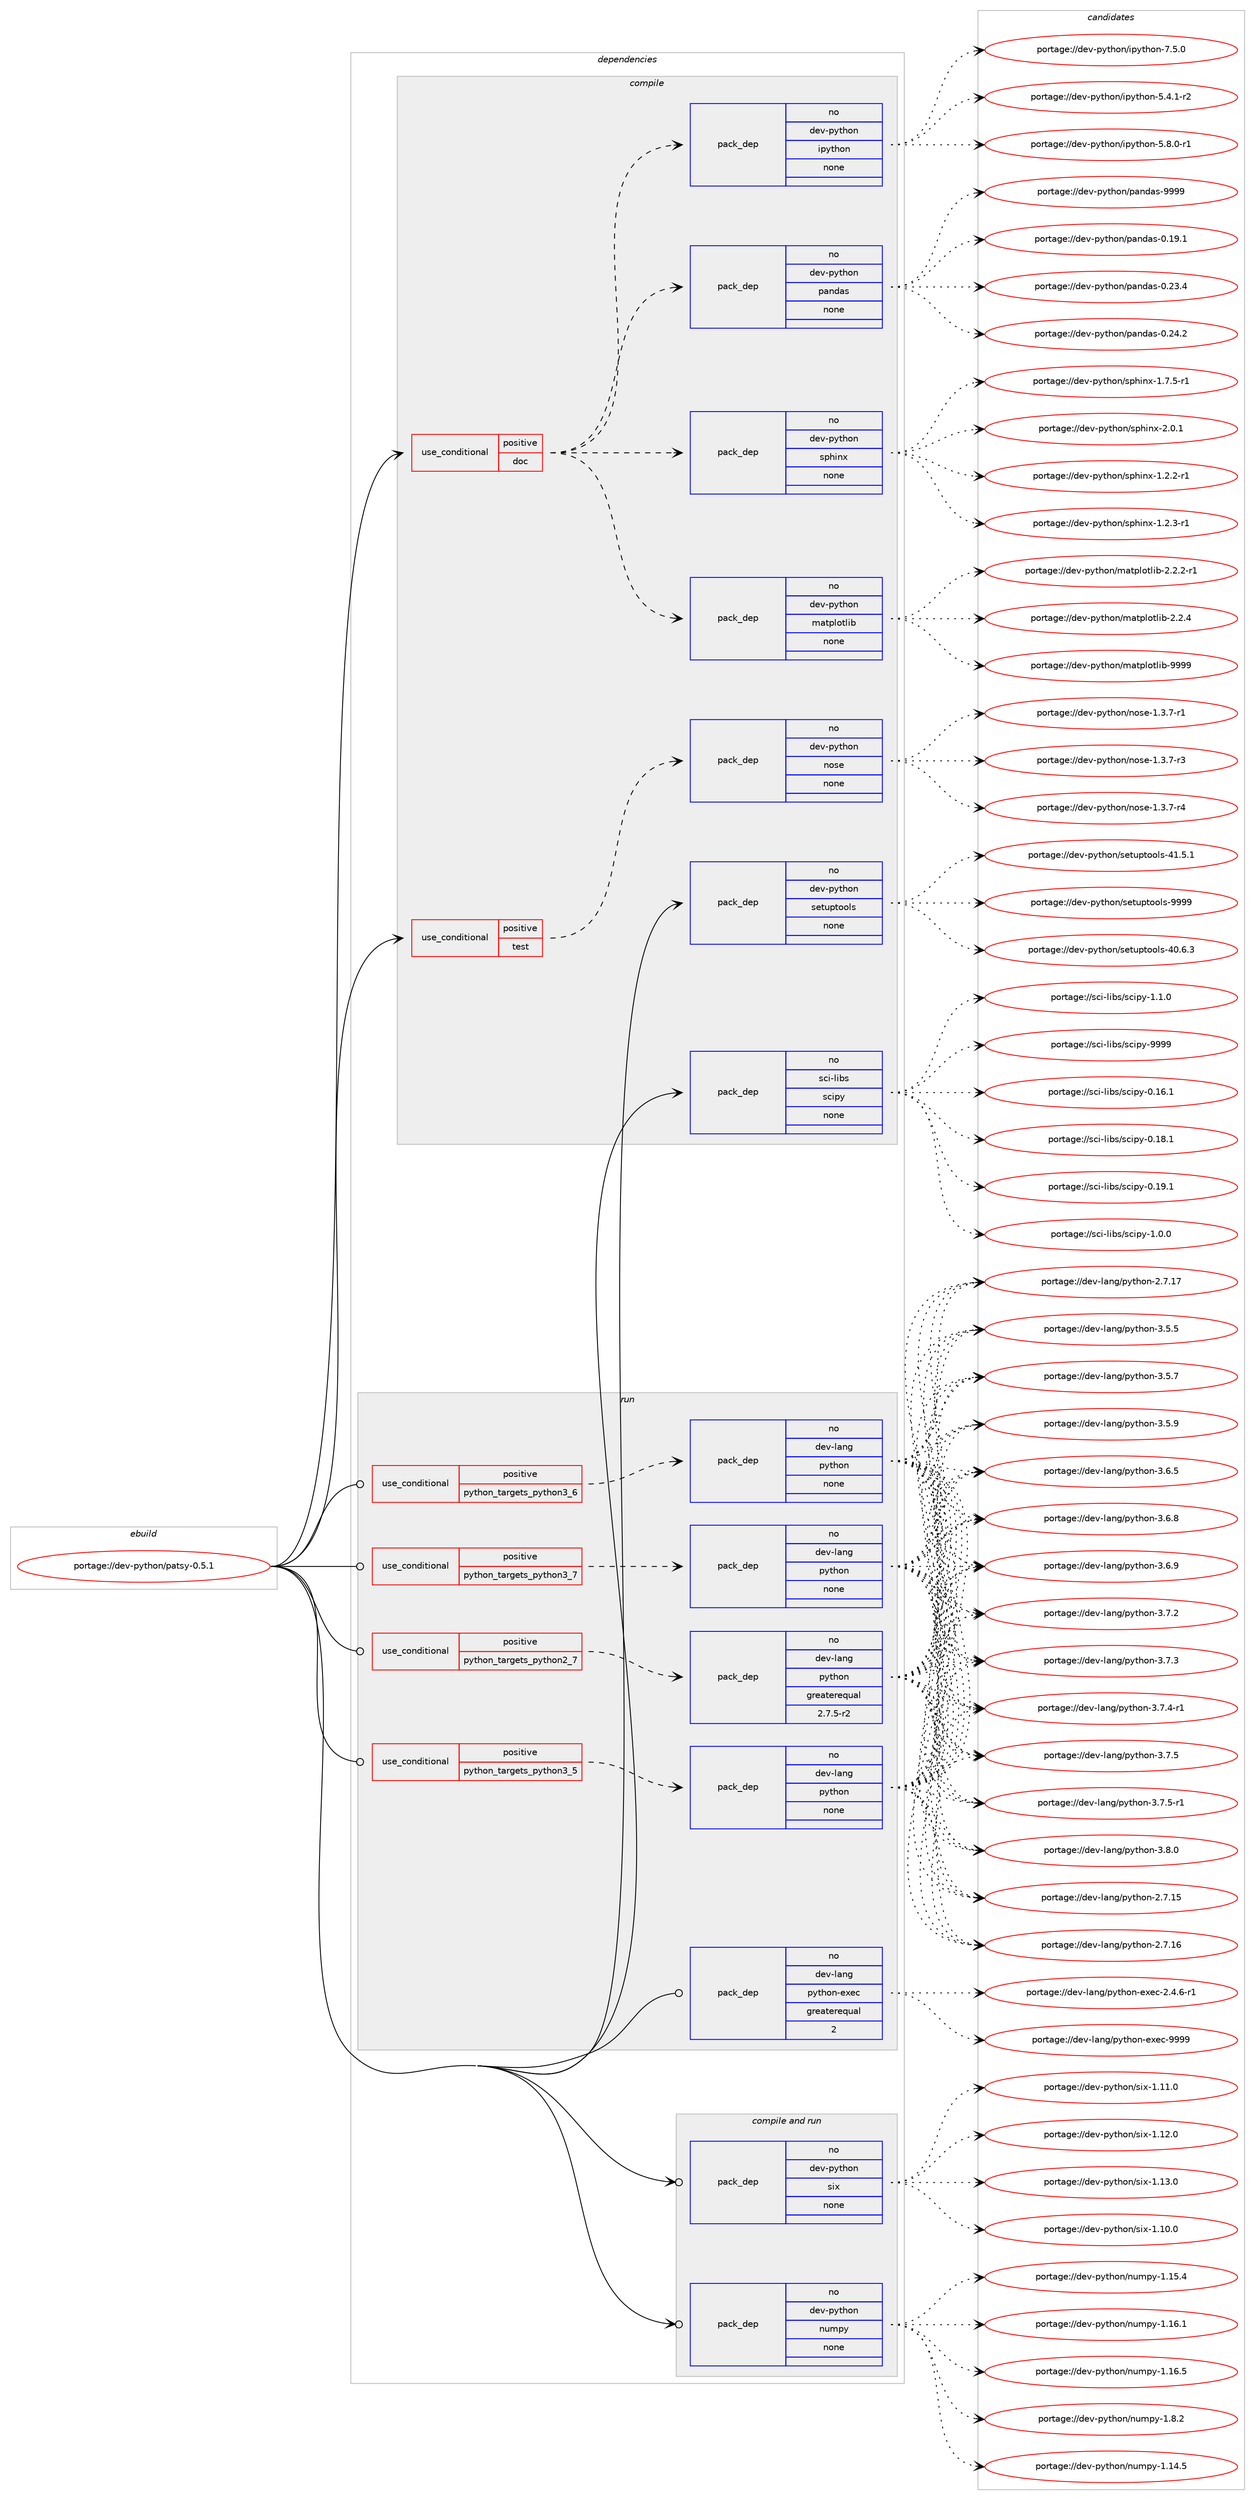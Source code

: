 digraph prolog {

# *************
# Graph options
# *************

newrank=true;
concentrate=true;
compound=true;
graph [rankdir=LR,fontname=Helvetica,fontsize=10,ranksep=1.5];#, ranksep=2.5, nodesep=0.2];
edge  [arrowhead=vee];
node  [fontname=Helvetica,fontsize=10];

# **********
# The ebuild
# **********

subgraph cluster_leftcol {
color=gray;
rank=same;
label=<<i>ebuild</i>>;
id [label="portage://dev-python/patsy-0.5.1", color=red, width=4, href="../dev-python/patsy-0.5.1.svg"];
}

# ****************
# The dependencies
# ****************

subgraph cluster_midcol {
color=gray;
label=<<i>dependencies</i>>;
subgraph cluster_compile {
fillcolor="#eeeeee";
style=filled;
label=<<i>compile</i>>;
subgraph cond33508 {
dependency156049 [label=<<TABLE BORDER="0" CELLBORDER="1" CELLSPACING="0" CELLPADDING="4"><TR><TD ROWSPAN="3" CELLPADDING="10">use_conditional</TD></TR><TR><TD>positive</TD></TR><TR><TD>doc</TD></TR></TABLE>>, shape=none, color=red];
subgraph pack119180 {
dependency156050 [label=<<TABLE BORDER="0" CELLBORDER="1" CELLSPACING="0" CELLPADDING="4" WIDTH="220"><TR><TD ROWSPAN="6" CELLPADDING="30">pack_dep</TD></TR><TR><TD WIDTH="110">no</TD></TR><TR><TD>dev-python</TD></TR><TR><TD>ipython</TD></TR><TR><TD>none</TD></TR><TR><TD></TD></TR></TABLE>>, shape=none, color=blue];
}
dependency156049:e -> dependency156050:w [weight=20,style="dashed",arrowhead="vee"];
subgraph pack119181 {
dependency156051 [label=<<TABLE BORDER="0" CELLBORDER="1" CELLSPACING="0" CELLPADDING="4" WIDTH="220"><TR><TD ROWSPAN="6" CELLPADDING="30">pack_dep</TD></TR><TR><TD WIDTH="110">no</TD></TR><TR><TD>dev-python</TD></TR><TR><TD>matplotlib</TD></TR><TR><TD>none</TD></TR><TR><TD></TD></TR></TABLE>>, shape=none, color=blue];
}
dependency156049:e -> dependency156051:w [weight=20,style="dashed",arrowhead="vee"];
subgraph pack119182 {
dependency156052 [label=<<TABLE BORDER="0" CELLBORDER="1" CELLSPACING="0" CELLPADDING="4" WIDTH="220"><TR><TD ROWSPAN="6" CELLPADDING="30">pack_dep</TD></TR><TR><TD WIDTH="110">no</TD></TR><TR><TD>dev-python</TD></TR><TR><TD>sphinx</TD></TR><TR><TD>none</TD></TR><TR><TD></TD></TR></TABLE>>, shape=none, color=blue];
}
dependency156049:e -> dependency156052:w [weight=20,style="dashed",arrowhead="vee"];
subgraph pack119183 {
dependency156053 [label=<<TABLE BORDER="0" CELLBORDER="1" CELLSPACING="0" CELLPADDING="4" WIDTH="220"><TR><TD ROWSPAN="6" CELLPADDING="30">pack_dep</TD></TR><TR><TD WIDTH="110">no</TD></TR><TR><TD>dev-python</TD></TR><TR><TD>pandas</TD></TR><TR><TD>none</TD></TR><TR><TD></TD></TR></TABLE>>, shape=none, color=blue];
}
dependency156049:e -> dependency156053:w [weight=20,style="dashed",arrowhead="vee"];
}
id:e -> dependency156049:w [weight=20,style="solid",arrowhead="vee"];
subgraph cond33509 {
dependency156054 [label=<<TABLE BORDER="0" CELLBORDER="1" CELLSPACING="0" CELLPADDING="4"><TR><TD ROWSPAN="3" CELLPADDING="10">use_conditional</TD></TR><TR><TD>positive</TD></TR><TR><TD>test</TD></TR></TABLE>>, shape=none, color=red];
subgraph pack119184 {
dependency156055 [label=<<TABLE BORDER="0" CELLBORDER="1" CELLSPACING="0" CELLPADDING="4" WIDTH="220"><TR><TD ROWSPAN="6" CELLPADDING="30">pack_dep</TD></TR><TR><TD WIDTH="110">no</TD></TR><TR><TD>dev-python</TD></TR><TR><TD>nose</TD></TR><TR><TD>none</TD></TR><TR><TD></TD></TR></TABLE>>, shape=none, color=blue];
}
dependency156054:e -> dependency156055:w [weight=20,style="dashed",arrowhead="vee"];
}
id:e -> dependency156054:w [weight=20,style="solid",arrowhead="vee"];
subgraph pack119185 {
dependency156056 [label=<<TABLE BORDER="0" CELLBORDER="1" CELLSPACING="0" CELLPADDING="4" WIDTH="220"><TR><TD ROWSPAN="6" CELLPADDING="30">pack_dep</TD></TR><TR><TD WIDTH="110">no</TD></TR><TR><TD>dev-python</TD></TR><TR><TD>setuptools</TD></TR><TR><TD>none</TD></TR><TR><TD></TD></TR></TABLE>>, shape=none, color=blue];
}
id:e -> dependency156056:w [weight=20,style="solid",arrowhead="vee"];
subgraph pack119186 {
dependency156057 [label=<<TABLE BORDER="0" CELLBORDER="1" CELLSPACING="0" CELLPADDING="4" WIDTH="220"><TR><TD ROWSPAN="6" CELLPADDING="30">pack_dep</TD></TR><TR><TD WIDTH="110">no</TD></TR><TR><TD>sci-libs</TD></TR><TR><TD>scipy</TD></TR><TR><TD>none</TD></TR><TR><TD></TD></TR></TABLE>>, shape=none, color=blue];
}
id:e -> dependency156057:w [weight=20,style="solid",arrowhead="vee"];
}
subgraph cluster_compileandrun {
fillcolor="#eeeeee";
style=filled;
label=<<i>compile and run</i>>;
subgraph pack119187 {
dependency156058 [label=<<TABLE BORDER="0" CELLBORDER="1" CELLSPACING="0" CELLPADDING="4" WIDTH="220"><TR><TD ROWSPAN="6" CELLPADDING="30">pack_dep</TD></TR><TR><TD WIDTH="110">no</TD></TR><TR><TD>dev-python</TD></TR><TR><TD>numpy</TD></TR><TR><TD>none</TD></TR><TR><TD></TD></TR></TABLE>>, shape=none, color=blue];
}
id:e -> dependency156058:w [weight=20,style="solid",arrowhead="odotvee"];
subgraph pack119188 {
dependency156059 [label=<<TABLE BORDER="0" CELLBORDER="1" CELLSPACING="0" CELLPADDING="4" WIDTH="220"><TR><TD ROWSPAN="6" CELLPADDING="30">pack_dep</TD></TR><TR><TD WIDTH="110">no</TD></TR><TR><TD>dev-python</TD></TR><TR><TD>six</TD></TR><TR><TD>none</TD></TR><TR><TD></TD></TR></TABLE>>, shape=none, color=blue];
}
id:e -> dependency156059:w [weight=20,style="solid",arrowhead="odotvee"];
}
subgraph cluster_run {
fillcolor="#eeeeee";
style=filled;
label=<<i>run</i>>;
subgraph cond33510 {
dependency156060 [label=<<TABLE BORDER="0" CELLBORDER="1" CELLSPACING="0" CELLPADDING="4"><TR><TD ROWSPAN="3" CELLPADDING="10">use_conditional</TD></TR><TR><TD>positive</TD></TR><TR><TD>python_targets_python2_7</TD></TR></TABLE>>, shape=none, color=red];
subgraph pack119189 {
dependency156061 [label=<<TABLE BORDER="0" CELLBORDER="1" CELLSPACING="0" CELLPADDING="4" WIDTH="220"><TR><TD ROWSPAN="6" CELLPADDING="30">pack_dep</TD></TR><TR><TD WIDTH="110">no</TD></TR><TR><TD>dev-lang</TD></TR><TR><TD>python</TD></TR><TR><TD>greaterequal</TD></TR><TR><TD>2.7.5-r2</TD></TR></TABLE>>, shape=none, color=blue];
}
dependency156060:e -> dependency156061:w [weight=20,style="dashed",arrowhead="vee"];
}
id:e -> dependency156060:w [weight=20,style="solid",arrowhead="odot"];
subgraph cond33511 {
dependency156062 [label=<<TABLE BORDER="0" CELLBORDER="1" CELLSPACING="0" CELLPADDING="4"><TR><TD ROWSPAN="3" CELLPADDING="10">use_conditional</TD></TR><TR><TD>positive</TD></TR><TR><TD>python_targets_python3_5</TD></TR></TABLE>>, shape=none, color=red];
subgraph pack119190 {
dependency156063 [label=<<TABLE BORDER="0" CELLBORDER="1" CELLSPACING="0" CELLPADDING="4" WIDTH="220"><TR><TD ROWSPAN="6" CELLPADDING="30">pack_dep</TD></TR><TR><TD WIDTH="110">no</TD></TR><TR><TD>dev-lang</TD></TR><TR><TD>python</TD></TR><TR><TD>none</TD></TR><TR><TD></TD></TR></TABLE>>, shape=none, color=blue];
}
dependency156062:e -> dependency156063:w [weight=20,style="dashed",arrowhead="vee"];
}
id:e -> dependency156062:w [weight=20,style="solid",arrowhead="odot"];
subgraph cond33512 {
dependency156064 [label=<<TABLE BORDER="0" CELLBORDER="1" CELLSPACING="0" CELLPADDING="4"><TR><TD ROWSPAN="3" CELLPADDING="10">use_conditional</TD></TR><TR><TD>positive</TD></TR><TR><TD>python_targets_python3_6</TD></TR></TABLE>>, shape=none, color=red];
subgraph pack119191 {
dependency156065 [label=<<TABLE BORDER="0" CELLBORDER="1" CELLSPACING="0" CELLPADDING="4" WIDTH="220"><TR><TD ROWSPAN="6" CELLPADDING="30">pack_dep</TD></TR><TR><TD WIDTH="110">no</TD></TR><TR><TD>dev-lang</TD></TR><TR><TD>python</TD></TR><TR><TD>none</TD></TR><TR><TD></TD></TR></TABLE>>, shape=none, color=blue];
}
dependency156064:e -> dependency156065:w [weight=20,style="dashed",arrowhead="vee"];
}
id:e -> dependency156064:w [weight=20,style="solid",arrowhead="odot"];
subgraph cond33513 {
dependency156066 [label=<<TABLE BORDER="0" CELLBORDER="1" CELLSPACING="0" CELLPADDING="4"><TR><TD ROWSPAN="3" CELLPADDING="10">use_conditional</TD></TR><TR><TD>positive</TD></TR><TR><TD>python_targets_python3_7</TD></TR></TABLE>>, shape=none, color=red];
subgraph pack119192 {
dependency156067 [label=<<TABLE BORDER="0" CELLBORDER="1" CELLSPACING="0" CELLPADDING="4" WIDTH="220"><TR><TD ROWSPAN="6" CELLPADDING="30">pack_dep</TD></TR><TR><TD WIDTH="110">no</TD></TR><TR><TD>dev-lang</TD></TR><TR><TD>python</TD></TR><TR><TD>none</TD></TR><TR><TD></TD></TR></TABLE>>, shape=none, color=blue];
}
dependency156066:e -> dependency156067:w [weight=20,style="dashed",arrowhead="vee"];
}
id:e -> dependency156066:w [weight=20,style="solid",arrowhead="odot"];
subgraph pack119193 {
dependency156068 [label=<<TABLE BORDER="0" CELLBORDER="1" CELLSPACING="0" CELLPADDING="4" WIDTH="220"><TR><TD ROWSPAN="6" CELLPADDING="30">pack_dep</TD></TR><TR><TD WIDTH="110">no</TD></TR><TR><TD>dev-lang</TD></TR><TR><TD>python-exec</TD></TR><TR><TD>greaterequal</TD></TR><TR><TD>2</TD></TR></TABLE>>, shape=none, color=blue];
}
id:e -> dependency156068:w [weight=20,style="solid",arrowhead="odot"];
}
}

# **************
# The candidates
# **************

subgraph cluster_choices {
rank=same;
color=gray;
label=<<i>candidates</i>>;

subgraph choice119180 {
color=black;
nodesep=1;
choiceportage10010111845112121116104111110471051121211161041111104553465246494511450 [label="portage://dev-python/ipython-5.4.1-r2", color=red, width=4,href="../dev-python/ipython-5.4.1-r2.svg"];
choiceportage10010111845112121116104111110471051121211161041111104553465646484511449 [label="portage://dev-python/ipython-5.8.0-r1", color=red, width=4,href="../dev-python/ipython-5.8.0-r1.svg"];
choiceportage1001011184511212111610411111047105112121116104111110455546534648 [label="portage://dev-python/ipython-7.5.0", color=red, width=4,href="../dev-python/ipython-7.5.0.svg"];
dependency156050:e -> choiceportage10010111845112121116104111110471051121211161041111104553465246494511450:w [style=dotted,weight="100"];
dependency156050:e -> choiceportage10010111845112121116104111110471051121211161041111104553465646484511449:w [style=dotted,weight="100"];
dependency156050:e -> choiceportage1001011184511212111610411111047105112121116104111110455546534648:w [style=dotted,weight="100"];
}
subgraph choice119181 {
color=black;
nodesep=1;
choiceportage100101118451121211161041111104710997116112108111116108105984550465046504511449 [label="portage://dev-python/matplotlib-2.2.2-r1", color=red, width=4,href="../dev-python/matplotlib-2.2.2-r1.svg"];
choiceportage10010111845112121116104111110471099711611210811111610810598455046504652 [label="portage://dev-python/matplotlib-2.2.4", color=red, width=4,href="../dev-python/matplotlib-2.2.4.svg"];
choiceportage100101118451121211161041111104710997116112108111116108105984557575757 [label="portage://dev-python/matplotlib-9999", color=red, width=4,href="../dev-python/matplotlib-9999.svg"];
dependency156051:e -> choiceportage100101118451121211161041111104710997116112108111116108105984550465046504511449:w [style=dotted,weight="100"];
dependency156051:e -> choiceportage10010111845112121116104111110471099711611210811111610810598455046504652:w [style=dotted,weight="100"];
dependency156051:e -> choiceportage100101118451121211161041111104710997116112108111116108105984557575757:w [style=dotted,weight="100"];
}
subgraph choice119182 {
color=black;
nodesep=1;
choiceportage10010111845112121116104111110471151121041051101204549465046504511449 [label="portage://dev-python/sphinx-1.2.2-r1", color=red, width=4,href="../dev-python/sphinx-1.2.2-r1.svg"];
choiceportage10010111845112121116104111110471151121041051101204549465046514511449 [label="portage://dev-python/sphinx-1.2.3-r1", color=red, width=4,href="../dev-python/sphinx-1.2.3-r1.svg"];
choiceportage10010111845112121116104111110471151121041051101204549465546534511449 [label="portage://dev-python/sphinx-1.7.5-r1", color=red, width=4,href="../dev-python/sphinx-1.7.5-r1.svg"];
choiceportage1001011184511212111610411111047115112104105110120455046484649 [label="portage://dev-python/sphinx-2.0.1", color=red, width=4,href="../dev-python/sphinx-2.0.1.svg"];
dependency156052:e -> choiceportage10010111845112121116104111110471151121041051101204549465046504511449:w [style=dotted,weight="100"];
dependency156052:e -> choiceportage10010111845112121116104111110471151121041051101204549465046514511449:w [style=dotted,weight="100"];
dependency156052:e -> choiceportage10010111845112121116104111110471151121041051101204549465546534511449:w [style=dotted,weight="100"];
dependency156052:e -> choiceportage1001011184511212111610411111047115112104105110120455046484649:w [style=dotted,weight="100"];
}
subgraph choice119183 {
color=black;
nodesep=1;
choiceportage1001011184511212111610411111047112971101009711545484649574649 [label="portage://dev-python/pandas-0.19.1", color=red, width=4,href="../dev-python/pandas-0.19.1.svg"];
choiceportage1001011184511212111610411111047112971101009711545484650514652 [label="portage://dev-python/pandas-0.23.4", color=red, width=4,href="../dev-python/pandas-0.23.4.svg"];
choiceportage1001011184511212111610411111047112971101009711545484650524650 [label="portage://dev-python/pandas-0.24.2", color=red, width=4,href="../dev-python/pandas-0.24.2.svg"];
choiceportage100101118451121211161041111104711297110100971154557575757 [label="portage://dev-python/pandas-9999", color=red, width=4,href="../dev-python/pandas-9999.svg"];
dependency156053:e -> choiceportage1001011184511212111610411111047112971101009711545484649574649:w [style=dotted,weight="100"];
dependency156053:e -> choiceportage1001011184511212111610411111047112971101009711545484650514652:w [style=dotted,weight="100"];
dependency156053:e -> choiceportage1001011184511212111610411111047112971101009711545484650524650:w [style=dotted,weight="100"];
dependency156053:e -> choiceportage100101118451121211161041111104711297110100971154557575757:w [style=dotted,weight="100"];
}
subgraph choice119184 {
color=black;
nodesep=1;
choiceportage10010111845112121116104111110471101111151014549465146554511449 [label="portage://dev-python/nose-1.3.7-r1", color=red, width=4,href="../dev-python/nose-1.3.7-r1.svg"];
choiceportage10010111845112121116104111110471101111151014549465146554511451 [label="portage://dev-python/nose-1.3.7-r3", color=red, width=4,href="../dev-python/nose-1.3.7-r3.svg"];
choiceportage10010111845112121116104111110471101111151014549465146554511452 [label="portage://dev-python/nose-1.3.7-r4", color=red, width=4,href="../dev-python/nose-1.3.7-r4.svg"];
dependency156055:e -> choiceportage10010111845112121116104111110471101111151014549465146554511449:w [style=dotted,weight="100"];
dependency156055:e -> choiceportage10010111845112121116104111110471101111151014549465146554511451:w [style=dotted,weight="100"];
dependency156055:e -> choiceportage10010111845112121116104111110471101111151014549465146554511452:w [style=dotted,weight="100"];
}
subgraph choice119185 {
color=black;
nodesep=1;
choiceportage100101118451121211161041111104711510111611711211611111110811545524846544651 [label="portage://dev-python/setuptools-40.6.3", color=red, width=4,href="../dev-python/setuptools-40.6.3.svg"];
choiceportage100101118451121211161041111104711510111611711211611111110811545524946534649 [label="portage://dev-python/setuptools-41.5.1", color=red, width=4,href="../dev-python/setuptools-41.5.1.svg"];
choiceportage10010111845112121116104111110471151011161171121161111111081154557575757 [label="portage://dev-python/setuptools-9999", color=red, width=4,href="../dev-python/setuptools-9999.svg"];
dependency156056:e -> choiceportage100101118451121211161041111104711510111611711211611111110811545524846544651:w [style=dotted,weight="100"];
dependency156056:e -> choiceportage100101118451121211161041111104711510111611711211611111110811545524946534649:w [style=dotted,weight="100"];
dependency156056:e -> choiceportage10010111845112121116104111110471151011161171121161111111081154557575757:w [style=dotted,weight="100"];
}
subgraph choice119186 {
color=black;
nodesep=1;
choiceportage115991054510810598115471159910511212145484649544649 [label="portage://sci-libs/scipy-0.16.1", color=red, width=4,href="../sci-libs/scipy-0.16.1.svg"];
choiceportage115991054510810598115471159910511212145484649564649 [label="portage://sci-libs/scipy-0.18.1", color=red, width=4,href="../sci-libs/scipy-0.18.1.svg"];
choiceportage115991054510810598115471159910511212145484649574649 [label="portage://sci-libs/scipy-0.19.1", color=red, width=4,href="../sci-libs/scipy-0.19.1.svg"];
choiceportage1159910545108105981154711599105112121454946484648 [label="portage://sci-libs/scipy-1.0.0", color=red, width=4,href="../sci-libs/scipy-1.0.0.svg"];
choiceportage1159910545108105981154711599105112121454946494648 [label="portage://sci-libs/scipy-1.1.0", color=red, width=4,href="../sci-libs/scipy-1.1.0.svg"];
choiceportage11599105451081059811547115991051121214557575757 [label="portage://sci-libs/scipy-9999", color=red, width=4,href="../sci-libs/scipy-9999.svg"];
dependency156057:e -> choiceportage115991054510810598115471159910511212145484649544649:w [style=dotted,weight="100"];
dependency156057:e -> choiceportage115991054510810598115471159910511212145484649564649:w [style=dotted,weight="100"];
dependency156057:e -> choiceportage115991054510810598115471159910511212145484649574649:w [style=dotted,weight="100"];
dependency156057:e -> choiceportage1159910545108105981154711599105112121454946484648:w [style=dotted,weight="100"];
dependency156057:e -> choiceportage1159910545108105981154711599105112121454946494648:w [style=dotted,weight="100"];
dependency156057:e -> choiceportage11599105451081059811547115991051121214557575757:w [style=dotted,weight="100"];
}
subgraph choice119187 {
color=black;
nodesep=1;
choiceportage100101118451121211161041111104711011710911212145494649524653 [label="portage://dev-python/numpy-1.14.5", color=red, width=4,href="../dev-python/numpy-1.14.5.svg"];
choiceportage100101118451121211161041111104711011710911212145494649534652 [label="portage://dev-python/numpy-1.15.4", color=red, width=4,href="../dev-python/numpy-1.15.4.svg"];
choiceportage100101118451121211161041111104711011710911212145494649544649 [label="portage://dev-python/numpy-1.16.1", color=red, width=4,href="../dev-python/numpy-1.16.1.svg"];
choiceportage100101118451121211161041111104711011710911212145494649544653 [label="portage://dev-python/numpy-1.16.5", color=red, width=4,href="../dev-python/numpy-1.16.5.svg"];
choiceportage1001011184511212111610411111047110117109112121454946564650 [label="portage://dev-python/numpy-1.8.2", color=red, width=4,href="../dev-python/numpy-1.8.2.svg"];
dependency156058:e -> choiceportage100101118451121211161041111104711011710911212145494649524653:w [style=dotted,weight="100"];
dependency156058:e -> choiceportage100101118451121211161041111104711011710911212145494649534652:w [style=dotted,weight="100"];
dependency156058:e -> choiceportage100101118451121211161041111104711011710911212145494649544649:w [style=dotted,weight="100"];
dependency156058:e -> choiceportage100101118451121211161041111104711011710911212145494649544653:w [style=dotted,weight="100"];
dependency156058:e -> choiceportage1001011184511212111610411111047110117109112121454946564650:w [style=dotted,weight="100"];
}
subgraph choice119188 {
color=black;
nodesep=1;
choiceportage100101118451121211161041111104711510512045494649484648 [label="portage://dev-python/six-1.10.0", color=red, width=4,href="../dev-python/six-1.10.0.svg"];
choiceportage100101118451121211161041111104711510512045494649494648 [label="portage://dev-python/six-1.11.0", color=red, width=4,href="../dev-python/six-1.11.0.svg"];
choiceportage100101118451121211161041111104711510512045494649504648 [label="portage://dev-python/six-1.12.0", color=red, width=4,href="../dev-python/six-1.12.0.svg"];
choiceportage100101118451121211161041111104711510512045494649514648 [label="portage://dev-python/six-1.13.0", color=red, width=4,href="../dev-python/six-1.13.0.svg"];
dependency156059:e -> choiceportage100101118451121211161041111104711510512045494649484648:w [style=dotted,weight="100"];
dependency156059:e -> choiceportage100101118451121211161041111104711510512045494649494648:w [style=dotted,weight="100"];
dependency156059:e -> choiceportage100101118451121211161041111104711510512045494649504648:w [style=dotted,weight="100"];
dependency156059:e -> choiceportage100101118451121211161041111104711510512045494649514648:w [style=dotted,weight="100"];
}
subgraph choice119189 {
color=black;
nodesep=1;
choiceportage10010111845108971101034711212111610411111045504655464953 [label="portage://dev-lang/python-2.7.15", color=red, width=4,href="../dev-lang/python-2.7.15.svg"];
choiceportage10010111845108971101034711212111610411111045504655464954 [label="portage://dev-lang/python-2.7.16", color=red, width=4,href="../dev-lang/python-2.7.16.svg"];
choiceportage10010111845108971101034711212111610411111045504655464955 [label="portage://dev-lang/python-2.7.17", color=red, width=4,href="../dev-lang/python-2.7.17.svg"];
choiceportage100101118451089711010347112121116104111110455146534653 [label="portage://dev-lang/python-3.5.5", color=red, width=4,href="../dev-lang/python-3.5.5.svg"];
choiceportage100101118451089711010347112121116104111110455146534655 [label="portage://dev-lang/python-3.5.7", color=red, width=4,href="../dev-lang/python-3.5.7.svg"];
choiceportage100101118451089711010347112121116104111110455146534657 [label="portage://dev-lang/python-3.5.9", color=red, width=4,href="../dev-lang/python-3.5.9.svg"];
choiceportage100101118451089711010347112121116104111110455146544653 [label="portage://dev-lang/python-3.6.5", color=red, width=4,href="../dev-lang/python-3.6.5.svg"];
choiceportage100101118451089711010347112121116104111110455146544656 [label="portage://dev-lang/python-3.6.8", color=red, width=4,href="../dev-lang/python-3.6.8.svg"];
choiceportage100101118451089711010347112121116104111110455146544657 [label="portage://dev-lang/python-3.6.9", color=red, width=4,href="../dev-lang/python-3.6.9.svg"];
choiceportage100101118451089711010347112121116104111110455146554650 [label="portage://dev-lang/python-3.7.2", color=red, width=4,href="../dev-lang/python-3.7.2.svg"];
choiceportage100101118451089711010347112121116104111110455146554651 [label="portage://dev-lang/python-3.7.3", color=red, width=4,href="../dev-lang/python-3.7.3.svg"];
choiceportage1001011184510897110103471121211161041111104551465546524511449 [label="portage://dev-lang/python-3.7.4-r1", color=red, width=4,href="../dev-lang/python-3.7.4-r1.svg"];
choiceportage100101118451089711010347112121116104111110455146554653 [label="portage://dev-lang/python-3.7.5", color=red, width=4,href="../dev-lang/python-3.7.5.svg"];
choiceportage1001011184510897110103471121211161041111104551465546534511449 [label="portage://dev-lang/python-3.7.5-r1", color=red, width=4,href="../dev-lang/python-3.7.5-r1.svg"];
choiceportage100101118451089711010347112121116104111110455146564648 [label="portage://dev-lang/python-3.8.0", color=red, width=4,href="../dev-lang/python-3.8.0.svg"];
dependency156061:e -> choiceportage10010111845108971101034711212111610411111045504655464953:w [style=dotted,weight="100"];
dependency156061:e -> choiceportage10010111845108971101034711212111610411111045504655464954:w [style=dotted,weight="100"];
dependency156061:e -> choiceportage10010111845108971101034711212111610411111045504655464955:w [style=dotted,weight="100"];
dependency156061:e -> choiceportage100101118451089711010347112121116104111110455146534653:w [style=dotted,weight="100"];
dependency156061:e -> choiceportage100101118451089711010347112121116104111110455146534655:w [style=dotted,weight="100"];
dependency156061:e -> choiceportage100101118451089711010347112121116104111110455146534657:w [style=dotted,weight="100"];
dependency156061:e -> choiceportage100101118451089711010347112121116104111110455146544653:w [style=dotted,weight="100"];
dependency156061:e -> choiceportage100101118451089711010347112121116104111110455146544656:w [style=dotted,weight="100"];
dependency156061:e -> choiceportage100101118451089711010347112121116104111110455146544657:w [style=dotted,weight="100"];
dependency156061:e -> choiceportage100101118451089711010347112121116104111110455146554650:w [style=dotted,weight="100"];
dependency156061:e -> choiceportage100101118451089711010347112121116104111110455146554651:w [style=dotted,weight="100"];
dependency156061:e -> choiceportage1001011184510897110103471121211161041111104551465546524511449:w [style=dotted,weight="100"];
dependency156061:e -> choiceportage100101118451089711010347112121116104111110455146554653:w [style=dotted,weight="100"];
dependency156061:e -> choiceportage1001011184510897110103471121211161041111104551465546534511449:w [style=dotted,weight="100"];
dependency156061:e -> choiceportage100101118451089711010347112121116104111110455146564648:w [style=dotted,weight="100"];
}
subgraph choice119190 {
color=black;
nodesep=1;
choiceportage10010111845108971101034711212111610411111045504655464953 [label="portage://dev-lang/python-2.7.15", color=red, width=4,href="../dev-lang/python-2.7.15.svg"];
choiceportage10010111845108971101034711212111610411111045504655464954 [label="portage://dev-lang/python-2.7.16", color=red, width=4,href="../dev-lang/python-2.7.16.svg"];
choiceportage10010111845108971101034711212111610411111045504655464955 [label="portage://dev-lang/python-2.7.17", color=red, width=4,href="../dev-lang/python-2.7.17.svg"];
choiceportage100101118451089711010347112121116104111110455146534653 [label="portage://dev-lang/python-3.5.5", color=red, width=4,href="../dev-lang/python-3.5.5.svg"];
choiceportage100101118451089711010347112121116104111110455146534655 [label="portage://dev-lang/python-3.5.7", color=red, width=4,href="../dev-lang/python-3.5.7.svg"];
choiceportage100101118451089711010347112121116104111110455146534657 [label="portage://dev-lang/python-3.5.9", color=red, width=4,href="../dev-lang/python-3.5.9.svg"];
choiceportage100101118451089711010347112121116104111110455146544653 [label="portage://dev-lang/python-3.6.5", color=red, width=4,href="../dev-lang/python-3.6.5.svg"];
choiceportage100101118451089711010347112121116104111110455146544656 [label="portage://dev-lang/python-3.6.8", color=red, width=4,href="../dev-lang/python-3.6.8.svg"];
choiceportage100101118451089711010347112121116104111110455146544657 [label="portage://dev-lang/python-3.6.9", color=red, width=4,href="../dev-lang/python-3.6.9.svg"];
choiceportage100101118451089711010347112121116104111110455146554650 [label="portage://dev-lang/python-3.7.2", color=red, width=4,href="../dev-lang/python-3.7.2.svg"];
choiceportage100101118451089711010347112121116104111110455146554651 [label="portage://dev-lang/python-3.7.3", color=red, width=4,href="../dev-lang/python-3.7.3.svg"];
choiceportage1001011184510897110103471121211161041111104551465546524511449 [label="portage://dev-lang/python-3.7.4-r1", color=red, width=4,href="../dev-lang/python-3.7.4-r1.svg"];
choiceportage100101118451089711010347112121116104111110455146554653 [label="portage://dev-lang/python-3.7.5", color=red, width=4,href="../dev-lang/python-3.7.5.svg"];
choiceportage1001011184510897110103471121211161041111104551465546534511449 [label="portage://dev-lang/python-3.7.5-r1", color=red, width=4,href="../dev-lang/python-3.7.5-r1.svg"];
choiceportage100101118451089711010347112121116104111110455146564648 [label="portage://dev-lang/python-3.8.0", color=red, width=4,href="../dev-lang/python-3.8.0.svg"];
dependency156063:e -> choiceportage10010111845108971101034711212111610411111045504655464953:w [style=dotted,weight="100"];
dependency156063:e -> choiceportage10010111845108971101034711212111610411111045504655464954:w [style=dotted,weight="100"];
dependency156063:e -> choiceportage10010111845108971101034711212111610411111045504655464955:w [style=dotted,weight="100"];
dependency156063:e -> choiceportage100101118451089711010347112121116104111110455146534653:w [style=dotted,weight="100"];
dependency156063:e -> choiceportage100101118451089711010347112121116104111110455146534655:w [style=dotted,weight="100"];
dependency156063:e -> choiceportage100101118451089711010347112121116104111110455146534657:w [style=dotted,weight="100"];
dependency156063:e -> choiceportage100101118451089711010347112121116104111110455146544653:w [style=dotted,weight="100"];
dependency156063:e -> choiceportage100101118451089711010347112121116104111110455146544656:w [style=dotted,weight="100"];
dependency156063:e -> choiceportage100101118451089711010347112121116104111110455146544657:w [style=dotted,weight="100"];
dependency156063:e -> choiceportage100101118451089711010347112121116104111110455146554650:w [style=dotted,weight="100"];
dependency156063:e -> choiceportage100101118451089711010347112121116104111110455146554651:w [style=dotted,weight="100"];
dependency156063:e -> choiceportage1001011184510897110103471121211161041111104551465546524511449:w [style=dotted,weight="100"];
dependency156063:e -> choiceportage100101118451089711010347112121116104111110455146554653:w [style=dotted,weight="100"];
dependency156063:e -> choiceportage1001011184510897110103471121211161041111104551465546534511449:w [style=dotted,weight="100"];
dependency156063:e -> choiceportage100101118451089711010347112121116104111110455146564648:w [style=dotted,weight="100"];
}
subgraph choice119191 {
color=black;
nodesep=1;
choiceportage10010111845108971101034711212111610411111045504655464953 [label="portage://dev-lang/python-2.7.15", color=red, width=4,href="../dev-lang/python-2.7.15.svg"];
choiceportage10010111845108971101034711212111610411111045504655464954 [label="portage://dev-lang/python-2.7.16", color=red, width=4,href="../dev-lang/python-2.7.16.svg"];
choiceportage10010111845108971101034711212111610411111045504655464955 [label="portage://dev-lang/python-2.7.17", color=red, width=4,href="../dev-lang/python-2.7.17.svg"];
choiceportage100101118451089711010347112121116104111110455146534653 [label="portage://dev-lang/python-3.5.5", color=red, width=4,href="../dev-lang/python-3.5.5.svg"];
choiceportage100101118451089711010347112121116104111110455146534655 [label="portage://dev-lang/python-3.5.7", color=red, width=4,href="../dev-lang/python-3.5.7.svg"];
choiceportage100101118451089711010347112121116104111110455146534657 [label="portage://dev-lang/python-3.5.9", color=red, width=4,href="../dev-lang/python-3.5.9.svg"];
choiceportage100101118451089711010347112121116104111110455146544653 [label="portage://dev-lang/python-3.6.5", color=red, width=4,href="../dev-lang/python-3.6.5.svg"];
choiceportage100101118451089711010347112121116104111110455146544656 [label="portage://dev-lang/python-3.6.8", color=red, width=4,href="../dev-lang/python-3.6.8.svg"];
choiceportage100101118451089711010347112121116104111110455146544657 [label="portage://dev-lang/python-3.6.9", color=red, width=4,href="../dev-lang/python-3.6.9.svg"];
choiceportage100101118451089711010347112121116104111110455146554650 [label="portage://dev-lang/python-3.7.2", color=red, width=4,href="../dev-lang/python-3.7.2.svg"];
choiceportage100101118451089711010347112121116104111110455146554651 [label="portage://dev-lang/python-3.7.3", color=red, width=4,href="../dev-lang/python-3.7.3.svg"];
choiceportage1001011184510897110103471121211161041111104551465546524511449 [label="portage://dev-lang/python-3.7.4-r1", color=red, width=4,href="../dev-lang/python-3.7.4-r1.svg"];
choiceportage100101118451089711010347112121116104111110455146554653 [label="portage://dev-lang/python-3.7.5", color=red, width=4,href="../dev-lang/python-3.7.5.svg"];
choiceportage1001011184510897110103471121211161041111104551465546534511449 [label="portage://dev-lang/python-3.7.5-r1", color=red, width=4,href="../dev-lang/python-3.7.5-r1.svg"];
choiceportage100101118451089711010347112121116104111110455146564648 [label="portage://dev-lang/python-3.8.0", color=red, width=4,href="../dev-lang/python-3.8.0.svg"];
dependency156065:e -> choiceportage10010111845108971101034711212111610411111045504655464953:w [style=dotted,weight="100"];
dependency156065:e -> choiceportage10010111845108971101034711212111610411111045504655464954:w [style=dotted,weight="100"];
dependency156065:e -> choiceportage10010111845108971101034711212111610411111045504655464955:w [style=dotted,weight="100"];
dependency156065:e -> choiceportage100101118451089711010347112121116104111110455146534653:w [style=dotted,weight="100"];
dependency156065:e -> choiceportage100101118451089711010347112121116104111110455146534655:w [style=dotted,weight="100"];
dependency156065:e -> choiceportage100101118451089711010347112121116104111110455146534657:w [style=dotted,weight="100"];
dependency156065:e -> choiceportage100101118451089711010347112121116104111110455146544653:w [style=dotted,weight="100"];
dependency156065:e -> choiceportage100101118451089711010347112121116104111110455146544656:w [style=dotted,weight="100"];
dependency156065:e -> choiceportage100101118451089711010347112121116104111110455146544657:w [style=dotted,weight="100"];
dependency156065:e -> choiceportage100101118451089711010347112121116104111110455146554650:w [style=dotted,weight="100"];
dependency156065:e -> choiceportage100101118451089711010347112121116104111110455146554651:w [style=dotted,weight="100"];
dependency156065:e -> choiceportage1001011184510897110103471121211161041111104551465546524511449:w [style=dotted,weight="100"];
dependency156065:e -> choiceportage100101118451089711010347112121116104111110455146554653:w [style=dotted,weight="100"];
dependency156065:e -> choiceportage1001011184510897110103471121211161041111104551465546534511449:w [style=dotted,weight="100"];
dependency156065:e -> choiceportage100101118451089711010347112121116104111110455146564648:w [style=dotted,weight="100"];
}
subgraph choice119192 {
color=black;
nodesep=1;
choiceportage10010111845108971101034711212111610411111045504655464953 [label="portage://dev-lang/python-2.7.15", color=red, width=4,href="../dev-lang/python-2.7.15.svg"];
choiceportage10010111845108971101034711212111610411111045504655464954 [label="portage://dev-lang/python-2.7.16", color=red, width=4,href="../dev-lang/python-2.7.16.svg"];
choiceportage10010111845108971101034711212111610411111045504655464955 [label="portage://dev-lang/python-2.7.17", color=red, width=4,href="../dev-lang/python-2.7.17.svg"];
choiceportage100101118451089711010347112121116104111110455146534653 [label="portage://dev-lang/python-3.5.5", color=red, width=4,href="../dev-lang/python-3.5.5.svg"];
choiceportage100101118451089711010347112121116104111110455146534655 [label="portage://dev-lang/python-3.5.7", color=red, width=4,href="../dev-lang/python-3.5.7.svg"];
choiceportage100101118451089711010347112121116104111110455146534657 [label="portage://dev-lang/python-3.5.9", color=red, width=4,href="../dev-lang/python-3.5.9.svg"];
choiceportage100101118451089711010347112121116104111110455146544653 [label="portage://dev-lang/python-3.6.5", color=red, width=4,href="../dev-lang/python-3.6.5.svg"];
choiceportage100101118451089711010347112121116104111110455146544656 [label="portage://dev-lang/python-3.6.8", color=red, width=4,href="../dev-lang/python-3.6.8.svg"];
choiceportage100101118451089711010347112121116104111110455146544657 [label="portage://dev-lang/python-3.6.9", color=red, width=4,href="../dev-lang/python-3.6.9.svg"];
choiceportage100101118451089711010347112121116104111110455146554650 [label="portage://dev-lang/python-3.7.2", color=red, width=4,href="../dev-lang/python-3.7.2.svg"];
choiceportage100101118451089711010347112121116104111110455146554651 [label="portage://dev-lang/python-3.7.3", color=red, width=4,href="../dev-lang/python-3.7.3.svg"];
choiceportage1001011184510897110103471121211161041111104551465546524511449 [label="portage://dev-lang/python-3.7.4-r1", color=red, width=4,href="../dev-lang/python-3.7.4-r1.svg"];
choiceportage100101118451089711010347112121116104111110455146554653 [label="portage://dev-lang/python-3.7.5", color=red, width=4,href="../dev-lang/python-3.7.5.svg"];
choiceportage1001011184510897110103471121211161041111104551465546534511449 [label="portage://dev-lang/python-3.7.5-r1", color=red, width=4,href="../dev-lang/python-3.7.5-r1.svg"];
choiceportage100101118451089711010347112121116104111110455146564648 [label="portage://dev-lang/python-3.8.0", color=red, width=4,href="../dev-lang/python-3.8.0.svg"];
dependency156067:e -> choiceportage10010111845108971101034711212111610411111045504655464953:w [style=dotted,weight="100"];
dependency156067:e -> choiceportage10010111845108971101034711212111610411111045504655464954:w [style=dotted,weight="100"];
dependency156067:e -> choiceportage10010111845108971101034711212111610411111045504655464955:w [style=dotted,weight="100"];
dependency156067:e -> choiceportage100101118451089711010347112121116104111110455146534653:w [style=dotted,weight="100"];
dependency156067:e -> choiceportage100101118451089711010347112121116104111110455146534655:w [style=dotted,weight="100"];
dependency156067:e -> choiceportage100101118451089711010347112121116104111110455146534657:w [style=dotted,weight="100"];
dependency156067:e -> choiceportage100101118451089711010347112121116104111110455146544653:w [style=dotted,weight="100"];
dependency156067:e -> choiceportage100101118451089711010347112121116104111110455146544656:w [style=dotted,weight="100"];
dependency156067:e -> choiceportage100101118451089711010347112121116104111110455146544657:w [style=dotted,weight="100"];
dependency156067:e -> choiceportage100101118451089711010347112121116104111110455146554650:w [style=dotted,weight="100"];
dependency156067:e -> choiceportage100101118451089711010347112121116104111110455146554651:w [style=dotted,weight="100"];
dependency156067:e -> choiceportage1001011184510897110103471121211161041111104551465546524511449:w [style=dotted,weight="100"];
dependency156067:e -> choiceportage100101118451089711010347112121116104111110455146554653:w [style=dotted,weight="100"];
dependency156067:e -> choiceportage1001011184510897110103471121211161041111104551465546534511449:w [style=dotted,weight="100"];
dependency156067:e -> choiceportage100101118451089711010347112121116104111110455146564648:w [style=dotted,weight="100"];
}
subgraph choice119193 {
color=black;
nodesep=1;
choiceportage10010111845108971101034711212111610411111045101120101994550465246544511449 [label="portage://dev-lang/python-exec-2.4.6-r1", color=red, width=4,href="../dev-lang/python-exec-2.4.6-r1.svg"];
choiceportage10010111845108971101034711212111610411111045101120101994557575757 [label="portage://dev-lang/python-exec-9999", color=red, width=4,href="../dev-lang/python-exec-9999.svg"];
dependency156068:e -> choiceportage10010111845108971101034711212111610411111045101120101994550465246544511449:w [style=dotted,weight="100"];
dependency156068:e -> choiceportage10010111845108971101034711212111610411111045101120101994557575757:w [style=dotted,weight="100"];
}
}

}
